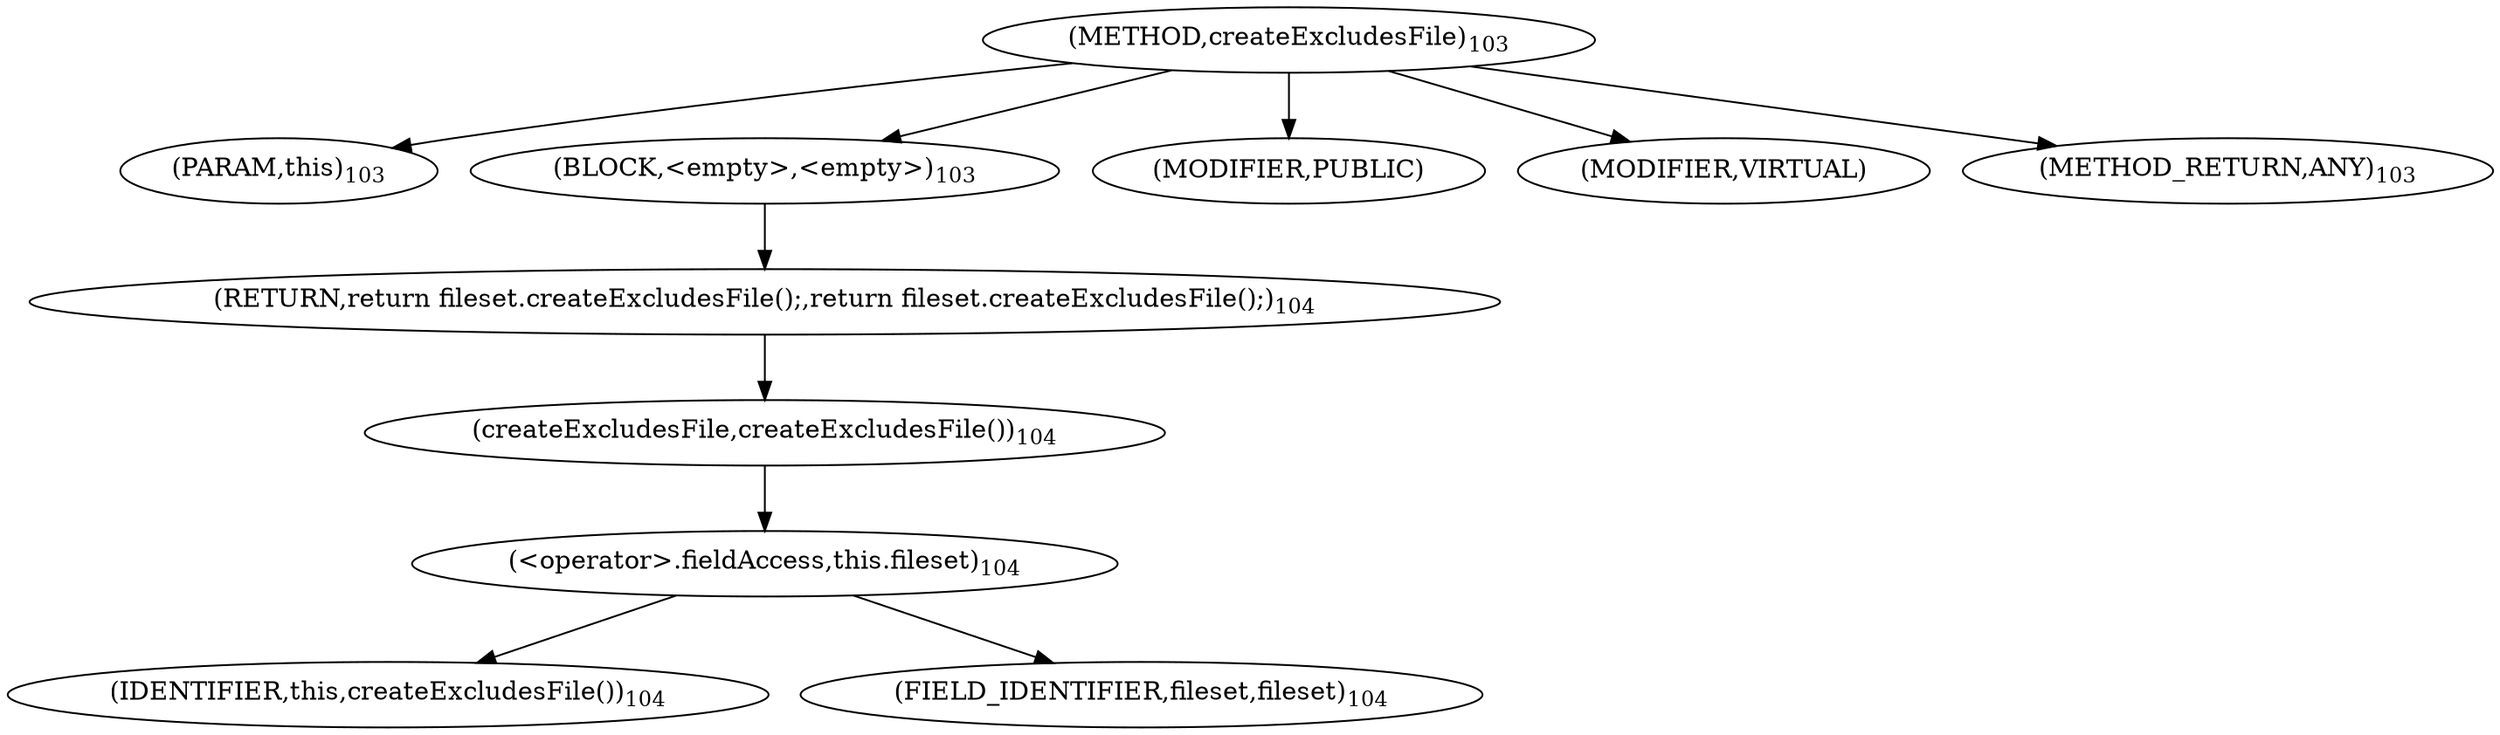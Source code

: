 digraph "createExcludesFile" {  
"71" [label = <(METHOD,createExcludesFile)<SUB>103</SUB>> ]
"72" [label = <(PARAM,this)<SUB>103</SUB>> ]
"73" [label = <(BLOCK,&lt;empty&gt;,&lt;empty&gt;)<SUB>103</SUB>> ]
"74" [label = <(RETURN,return fileset.createExcludesFile();,return fileset.createExcludesFile();)<SUB>104</SUB>> ]
"75" [label = <(createExcludesFile,createExcludesFile())<SUB>104</SUB>> ]
"76" [label = <(&lt;operator&gt;.fieldAccess,this.fileset)<SUB>104</SUB>> ]
"77" [label = <(IDENTIFIER,this,createExcludesFile())<SUB>104</SUB>> ]
"78" [label = <(FIELD_IDENTIFIER,fileset,fileset)<SUB>104</SUB>> ]
"79" [label = <(MODIFIER,PUBLIC)> ]
"80" [label = <(MODIFIER,VIRTUAL)> ]
"81" [label = <(METHOD_RETURN,ANY)<SUB>103</SUB>> ]
  "71" -> "72" 
  "71" -> "73" 
  "71" -> "79" 
  "71" -> "80" 
  "71" -> "81" 
  "73" -> "74" 
  "74" -> "75" 
  "75" -> "76" 
  "76" -> "77" 
  "76" -> "78" 
}
